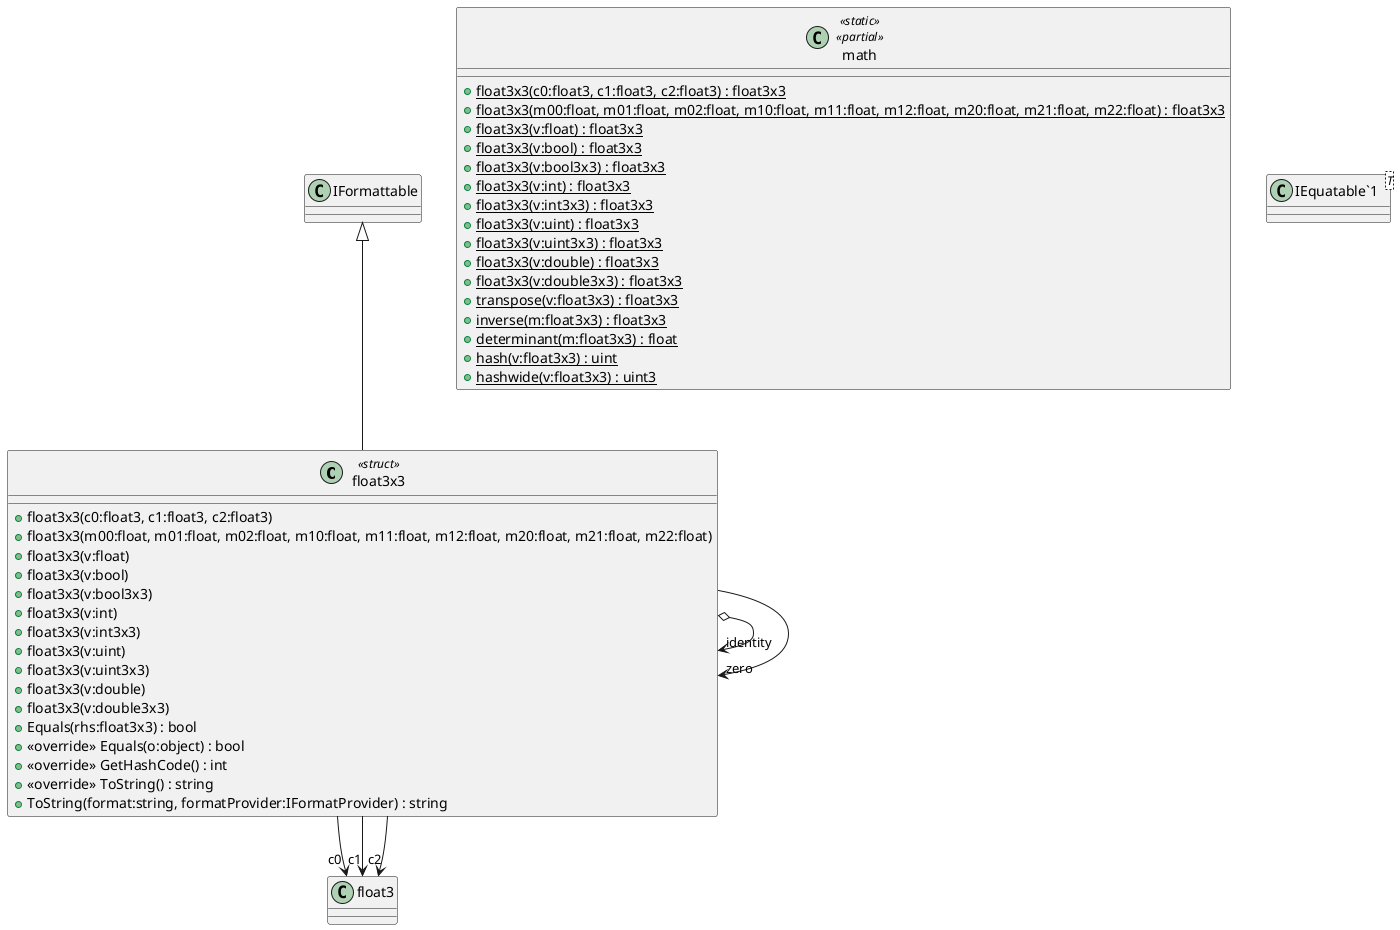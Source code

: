 @startuml
class float3x3 <<struct>> {
    + float3x3(c0:float3, c1:float3, c2:float3)
    + float3x3(m00:float, m01:float, m02:float, m10:float, m11:float, m12:float, m20:float, m21:float, m22:float)
    + float3x3(v:float)
    + float3x3(v:bool)
    + float3x3(v:bool3x3)
    + float3x3(v:int)
    + float3x3(v:int3x3)
    + float3x3(v:uint)
    + float3x3(v:uint3x3)
    + float3x3(v:double)
    + float3x3(v:double3x3)
    + Equals(rhs:float3x3) : bool
    + <<override>> Equals(o:object) : bool
    + <<override>> GetHashCode() : int
    + <<override>> ToString() : string
    + ToString(format:string, formatProvider:IFormatProvider) : string
}
class math <<static>> <<partial>> {
    + {static} float3x3(c0:float3, c1:float3, c2:float3) : float3x3
    + {static} float3x3(m00:float, m01:float, m02:float, m10:float, m11:float, m12:float, m20:float, m21:float, m22:float) : float3x3
    + {static} float3x3(v:float) : float3x3
    + {static} float3x3(v:bool) : float3x3
    + {static} float3x3(v:bool3x3) : float3x3
    + {static} float3x3(v:int) : float3x3
    + {static} float3x3(v:int3x3) : float3x3
    + {static} float3x3(v:uint) : float3x3
    + {static} float3x3(v:uint3x3) : float3x3
    + {static} float3x3(v:double) : float3x3
    + {static} float3x3(v:double3x3) : float3x3
    + {static} transpose(v:float3x3) : float3x3
    + {static} inverse(m:float3x3) : float3x3
    + {static} determinant(m:float3x3) : float
    + {static} hash(v:float3x3) : uint
    + {static} hashwide(v:float3x3) : uint3
}
class "IEquatable`1"<T> {
}
IFormattable <|-- float3x3
float3x3 --> "c0" float3
float3x3 --> "c1" float3
float3x3 --> "c2" float3
float3x3 o-> "identity" float3x3
float3x3 --> "zero" float3x3
@enduml
